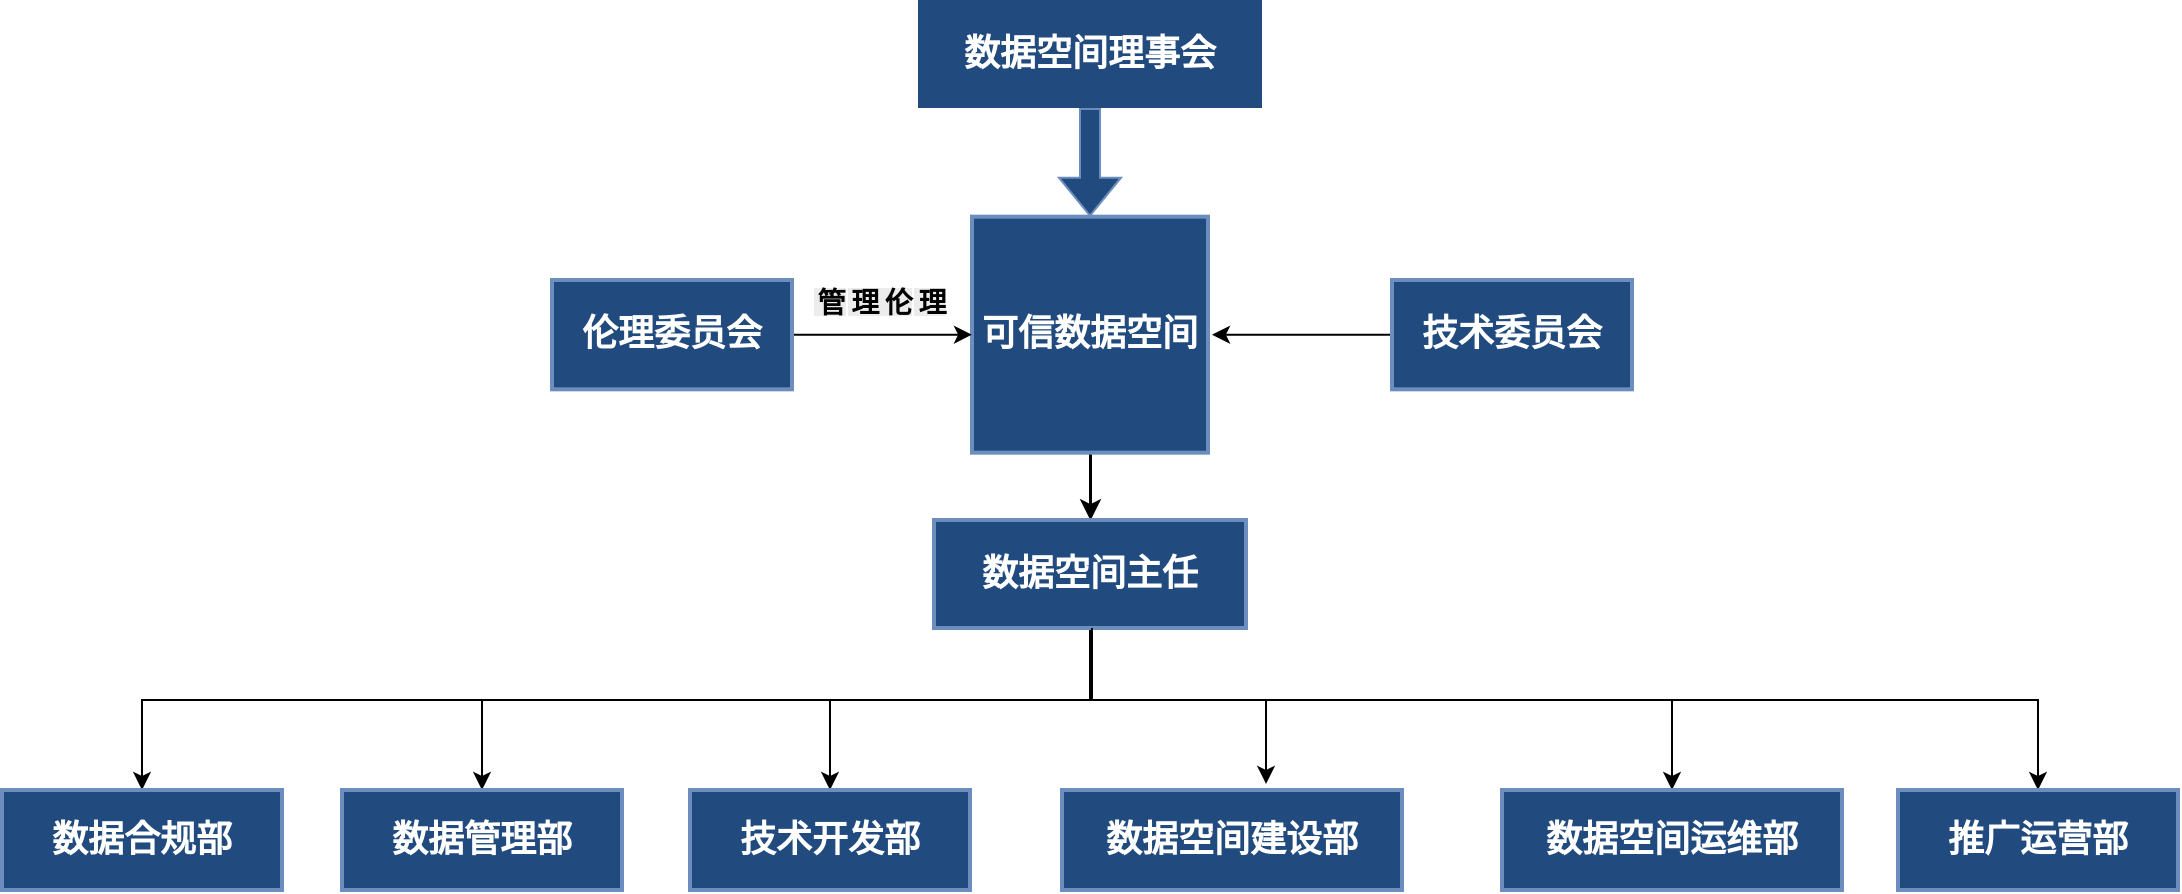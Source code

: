 <mxfile version="26.2.12">
  <diagram id="prtHgNgQTEPvFCAcTncT" name="Page-1">
    <mxGraphModel dx="837" dy="456" grid="1" gridSize="10" guides="1" tooltips="1" connect="1" arrows="1" fold="1" page="1" pageScale="1" pageWidth="827" pageHeight="1169" math="0" shadow="0">
      <root>
        <mxCell id="0" />
        <mxCell id="1" parent="0" />
        <mxCell id="n8PuyOx6uOkXC0G1h50T-67" value="数据空间理事会" style="whiteSpace=wrap;strokeWidth=2;fontSize=18;fillColor=#214A7E;strokeColor=none;fontStyle=1;fontColor=#FFFFFF;fillStyle=auto;" parent="1" vertex="1">
          <mxGeometry x="773" y="210" width="172" height="54" as="geometry" />
        </mxCell>
        <mxCell id="n8PuyOx6uOkXC0G1h50T-103" style="edgeStyle=orthogonalEdgeStyle;rounded=0;orthogonalLoop=1;jettySize=auto;html=1;exitX=0.5;exitY=1;exitDx=0;exitDy=0;entryX=0.5;entryY=0;entryDx=0;entryDy=0;fontSize=18;fontStyle=1;fontColor=#FFFFFF;strokeWidth=1.5;" parent="1" source="n8PuyOx6uOkXC0G1h50T-68" target="n8PuyOx6uOkXC0G1h50T-69" edge="1">
          <mxGeometry relative="1" as="geometry" />
        </mxCell>
        <mxCell id="n8PuyOx6uOkXC0G1h50T-68" value="可信数据空间" style="aspect=fixed;strokeWidth=2;whiteSpace=wrap;container=0;flipV=1;fontSize=18;fillColor=#214A7E;strokeColor=#6C8EBF;fontStyle=1;fontColor=#FFFFFF;" parent="1" vertex="1">
          <mxGeometry x="800" y="318.333" width="118" height="118" as="geometry" />
        </mxCell>
        <mxCell id="XHmBVnbhQlNH2gRXufJ--2" style="edgeStyle=orthogonalEdgeStyle;rounded=0;orthogonalLoop=1;jettySize=auto;html=1;entryX=0.5;entryY=0;entryDx=0;entryDy=0;strokeWidth=1;" parent="1" source="n8PuyOx6uOkXC0G1h50T-69" target="XHmBVnbhQlNH2gRXufJ--1" edge="1">
          <mxGeometry relative="1" as="geometry">
            <Array as="points">
              <mxPoint x="859" y="560" />
              <mxPoint x="385" y="560" />
            </Array>
          </mxGeometry>
        </mxCell>
        <mxCell id="XHmBVnbhQlNH2gRXufJ--3" style="edgeStyle=orthogonalEdgeStyle;rounded=0;orthogonalLoop=1;jettySize=auto;html=1;entryX=0.5;entryY=0;entryDx=0;entryDy=0;strokeWidth=1;" parent="1" source="n8PuyOx6uOkXC0G1h50T-69" target="n8PuyOx6uOkXC0G1h50T-74" edge="1">
          <mxGeometry relative="1" as="geometry">
            <Array as="points">
              <mxPoint x="860" y="560" />
              <mxPoint x="555" y="560" />
            </Array>
          </mxGeometry>
        </mxCell>
        <mxCell id="XHmBVnbhQlNH2gRXufJ--5" style="edgeStyle=orthogonalEdgeStyle;rounded=0;orthogonalLoop=1;jettySize=auto;html=1;entryX=0.5;entryY=0;entryDx=0;entryDy=0;strokeWidth=1;" parent="1" source="n8PuyOx6uOkXC0G1h50T-69" target="n8PuyOx6uOkXC0G1h50T-75" edge="1">
          <mxGeometry relative="1" as="geometry">
            <Array as="points">
              <mxPoint x="860" y="560" />
              <mxPoint x="729" y="560" />
            </Array>
          </mxGeometry>
        </mxCell>
        <mxCell id="XHmBVnbhQlNH2gRXufJ--7" style="edgeStyle=orthogonalEdgeStyle;rounded=0;orthogonalLoop=1;jettySize=auto;html=1;entryX=0.5;entryY=0;entryDx=0;entryDy=0;strokeWidth=1;" parent="1" source="n8PuyOx6uOkXC0G1h50T-69" target="n8PuyOx6uOkXC0G1h50T-77" edge="1">
          <mxGeometry relative="1" as="geometry">
            <Array as="points">
              <mxPoint x="860" y="560" />
              <mxPoint x="1150" y="560" />
            </Array>
          </mxGeometry>
        </mxCell>
        <mxCell id="XHmBVnbhQlNH2gRXufJ--8" style="edgeStyle=orthogonalEdgeStyle;rounded=0;orthogonalLoop=1;jettySize=auto;html=1;entryX=0.5;entryY=0;entryDx=0;entryDy=0;strokeWidth=1;" parent="1" source="n8PuyOx6uOkXC0G1h50T-69" target="n8PuyOx6uOkXC0G1h50T-78" edge="1">
          <mxGeometry relative="1" as="geometry">
            <Array as="points">
              <mxPoint x="860" y="560" />
              <mxPoint x="1333" y="560" />
            </Array>
          </mxGeometry>
        </mxCell>
        <mxCell id="n8PuyOx6uOkXC0G1h50T-69" value="数据空间主任" style="whiteSpace=wrap;strokeWidth=2;fontSize=18;fillColor=#214A7E;strokeColor=#6C8EBF;fontStyle=1;fontColor=#FFFFFF;" parent="1" vertex="1">
          <mxGeometry x="781" y="470" width="156" height="54" as="geometry" />
        </mxCell>
        <mxCell id="n8PuyOx6uOkXC0G1h50T-105" value="" style="shape=flexArrow;endArrow=classic;html=1;rounded=0;entryX=0.5;entryY=0;entryDx=0;entryDy=0;exitX=0.5;exitY=1;exitDx=0;exitDy=0;fontSize=18;fillColor=#214A7E;strokeColor=#6c8ebf;fontStyle=1;fontColor=#FFFFFF;" parent="1" source="n8PuyOx6uOkXC0G1h50T-67" target="n8PuyOx6uOkXC0G1h50T-68" edge="1">
          <mxGeometry width="50" height="50" relative="1" as="geometry">
            <mxPoint x="823" y="270" as="sourcePoint" />
            <mxPoint x="863" y="220" as="targetPoint" />
          </mxGeometry>
        </mxCell>
        <mxCell id="XHmBVnbhQlNH2gRXufJ--6" style="edgeStyle=orthogonalEdgeStyle;rounded=0;orthogonalLoop=1;jettySize=auto;html=1;entryX=0.6;entryY=-0.061;entryDx=0;entryDy=0;entryPerimeter=0;strokeWidth=1;" parent="1" source="n8PuyOx6uOkXC0G1h50T-69" target="n8PuyOx6uOkXC0G1h50T-76" edge="1">
          <mxGeometry relative="1" as="geometry">
            <Array as="points">
              <mxPoint x="860" y="560" />
              <mxPoint x="947" y="560" />
            </Array>
          </mxGeometry>
        </mxCell>
        <mxCell id="XHmBVnbhQlNH2gRXufJ--10" value="" style="group" parent="1" vertex="1" connectable="0">
          <mxGeometry x="315" y="605" width="1088" height="50" as="geometry" />
        </mxCell>
        <mxCell id="n8PuyOx6uOkXC0G1h50T-74" value="数据管理部" style="whiteSpace=wrap;strokeWidth=2;fontSize=18;fillColor=#214A7E;strokeColor=#6C8EBF;fontStyle=1;fontColor=#FFFFFF;" parent="XHmBVnbhQlNH2gRXufJ--10" vertex="1">
          <mxGeometry x="170" width="140" height="50" as="geometry" />
        </mxCell>
        <mxCell id="n8PuyOx6uOkXC0G1h50T-75" value="技术开发部" style="whiteSpace=wrap;strokeWidth=2;fontSize=18;fillColor=#214A7E;strokeColor=#6C8EBF;fontStyle=1;fontColor=#FFFFFF;" parent="XHmBVnbhQlNH2gRXufJ--10" vertex="1">
          <mxGeometry x="344" width="140" height="50" as="geometry" />
        </mxCell>
        <mxCell id="n8PuyOx6uOkXC0G1h50T-76" value="数据空间建设部" style="whiteSpace=wrap;strokeWidth=2;fontSize=18;fillColor=#214A7E;strokeColor=#6C8EBF;fontStyle=1;fontColor=#FFFFFF;" parent="XHmBVnbhQlNH2gRXufJ--10" vertex="1">
          <mxGeometry x="530" width="170" height="50" as="geometry" />
        </mxCell>
        <mxCell id="n8PuyOx6uOkXC0G1h50T-77" value="数据空间运维部" style="whiteSpace=wrap;strokeWidth=2;fontSize=18;fillColor=#214A7E;strokeColor=#6C8EBF;fontStyle=1;fontColor=#FFFFFF;" parent="XHmBVnbhQlNH2gRXufJ--10" vertex="1">
          <mxGeometry x="750" width="170" height="50" as="geometry" />
        </mxCell>
        <mxCell id="n8PuyOx6uOkXC0G1h50T-78" value="推广运营部" style="whiteSpace=wrap;strokeWidth=2;fontSize=18;fillColor=#214A7E;strokeColor=#6C8EBF;fontStyle=1;fontColor=#FFFFFF;" parent="XHmBVnbhQlNH2gRXufJ--10" vertex="1">
          <mxGeometry x="948" width="140" height="50" as="geometry" />
        </mxCell>
        <mxCell id="XHmBVnbhQlNH2gRXufJ--1" value="数据合规部" style="whiteSpace=wrap;strokeWidth=2;fontSize=18;fillColor=#214A7E;strokeColor=#6C8EBF;fontStyle=1;fontColor=#FFFFFF;" parent="XHmBVnbhQlNH2gRXufJ--10" vertex="1">
          <mxGeometry width="140" height="50" as="geometry" />
        </mxCell>
        <mxCell id="W7ZJWf5lDFY1amtUbJgj-3" style="edgeStyle=orthogonalEdgeStyle;rounded=0;orthogonalLoop=1;jettySize=auto;html=1;" edge="1" parent="1" source="n8PuyOx6uOkXC0G1h50T-70">
          <mxGeometry relative="1" as="geometry">
            <mxPoint x="920" y="377.333" as="targetPoint" />
          </mxGeometry>
        </mxCell>
        <mxCell id="n8PuyOx6uOkXC0G1h50T-70" value="技术委员会" style="whiteSpace=wrap;strokeWidth=2;fontSize=18;fillColor=#214A7E;strokeColor=#6C8EBF;fontStyle=1;fontColor=#FFFFFF;" parent="1" vertex="1">
          <mxGeometry x="1010" y="350" width="120" height="54.667" as="geometry" />
        </mxCell>
        <mxCell id="W7ZJWf5lDFY1amtUbJgj-2" style="edgeStyle=orthogonalEdgeStyle;rounded=0;orthogonalLoop=1;jettySize=auto;html=1;entryX=0;entryY=0.5;entryDx=0;entryDy=0;fontFamily=Times New Roman;" edge="1" parent="1" source="n8PuyOx6uOkXC0G1h50T-71" target="n8PuyOx6uOkXC0G1h50T-68">
          <mxGeometry relative="1" as="geometry" />
        </mxCell>
        <mxCell id="W7ZJWf5lDFY1amtUbJgj-4" value="&lt;span style=&quot;text-wrap: wrap; background-color: rgb(236, 236, 236);&quot;&gt;&lt;font face=&quot;Helvetica&quot;&gt;管理伦理&lt;/font&gt;&lt;/span&gt;" style="edgeLabel;html=1;align=left;verticalAlign=middle;resizable=0;points=[];labelPosition=left;verticalLabelPosition=middle;textDirection=vertical-lr;fontFamily=Helvetica;fontSize=14;spacing=0;fontStyle=1" vertex="1" connectable="0" parent="W7ZJWf5lDFY1amtUbJgj-2">
          <mxGeometry relative="1" as="geometry">
            <mxPoint x="-35" y="-17" as="offset" />
          </mxGeometry>
        </mxCell>
        <mxCell id="n8PuyOx6uOkXC0G1h50T-71" value="伦理委员会" style="whiteSpace=wrap;strokeWidth=2;fontSize=18;fillColor=#214A7E;strokeColor=#6C8EBF;fontStyle=1;fontColor=#FFFFFF;" parent="1" vertex="1">
          <mxGeometry x="590" y="350" width="120" height="54.667" as="geometry" />
        </mxCell>
      </root>
    </mxGraphModel>
  </diagram>
</mxfile>
